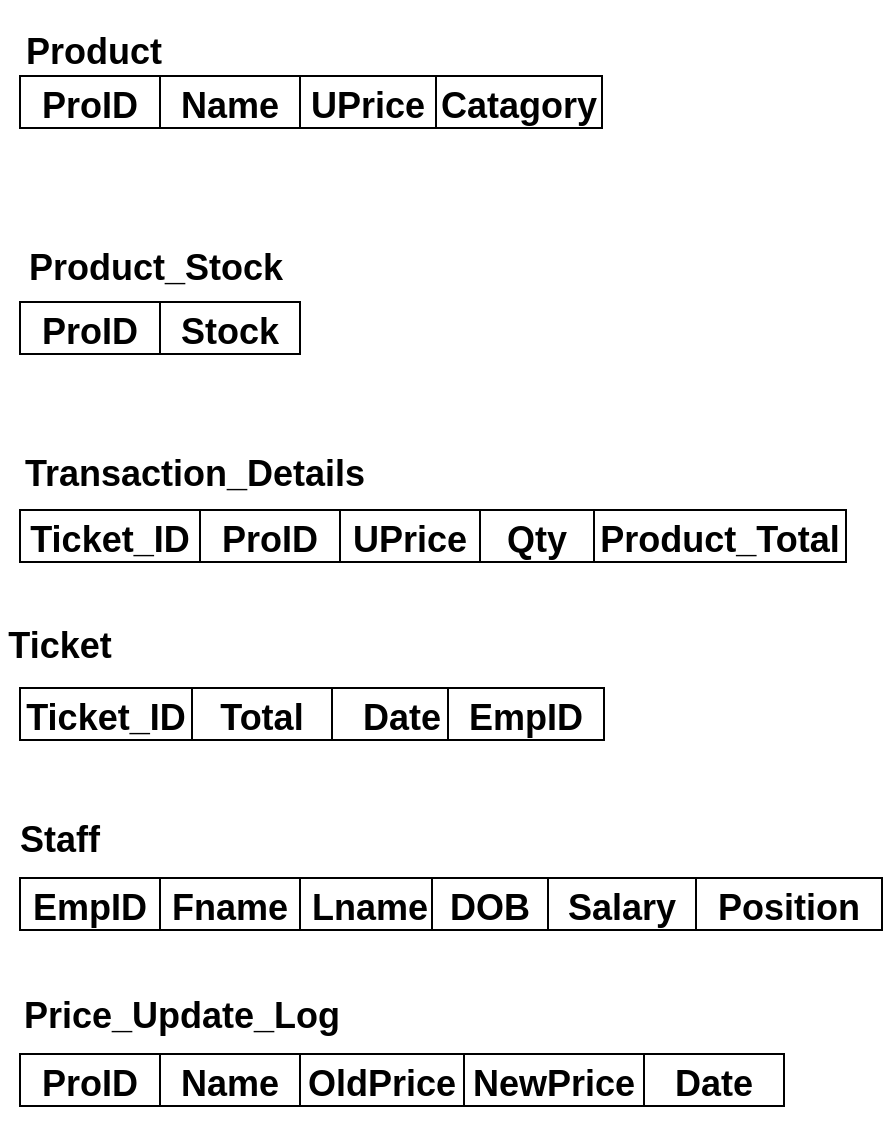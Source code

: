 <mxfile version="13.9.8" type="device" pages="2"><diagram id="G0Ef8eK-V8mf6Sp0okVy" name="Page-1"><mxGraphModel dx="1326" dy="806" grid="0" gridSize="10" guides="1" tooltips="1" connect="1" arrows="1" fold="1" page="1" pageScale="1" pageWidth="4000" pageHeight="2000" math="0" shadow="0"><root><mxCell id="0"/><mxCell id="1" parent="0"/><mxCell id="8T9RTpEU3rFBNR7CINha-1" value="&lt;h1&gt;&lt;font style=&quot;font-size: 18px&quot;&gt;ProID&lt;/font&gt;&lt;/h1&gt;" style="rounded=0;whiteSpace=wrap;html=1;" parent="1" vertex="1"><mxGeometry x="325" y="132" width="70" height="26" as="geometry"/></mxCell><mxCell id="8T9RTpEU3rFBNR7CINha-2" value="&lt;h1&gt;&lt;span style=&quot;font-size: 18px&quot;&gt;Name&lt;/span&gt;&lt;/h1&gt;" style="rounded=0;whiteSpace=wrap;html=1;" parent="1" vertex="1"><mxGeometry x="395" y="132" width="70" height="26" as="geometry"/></mxCell><mxCell id="8T9RTpEU3rFBNR7CINha-3" value="&lt;h1&gt;&lt;font style=&quot;font-size: 18px&quot;&gt;UPrice&lt;/font&gt;&lt;/h1&gt;" style="rounded=0;whiteSpace=wrap;html=1;" parent="1" vertex="1"><mxGeometry x="465" y="132" width="68" height="26" as="geometry"/></mxCell><mxCell id="8T9RTpEU3rFBNR7CINha-4" value="&lt;h1&gt;&lt;font style=&quot;font-size: 18px&quot;&gt;Catagory&lt;/font&gt;&lt;/h1&gt;" style="rounded=0;whiteSpace=wrap;html=1;" parent="1" vertex="1"><mxGeometry x="533" y="132" width="83" height="26" as="geometry"/></mxCell><mxCell id="8T9RTpEU3rFBNR7CINha-5" value="&lt;h2&gt;&lt;font style=&quot;font-size: 18px&quot;&gt;Product&lt;/font&gt;&lt;/h2&gt;" style="text;html=1;strokeColor=none;fillColor=none;align=center;verticalAlign=middle;whiteSpace=wrap;rounded=0;" parent="1" vertex="1"><mxGeometry x="342" y="110" width="40" height="20" as="geometry"/></mxCell><mxCell id="8T9RTpEU3rFBNR7CINha-6" value="&lt;h2&gt;&lt;font style=&quot;font-size: 18px&quot;&gt;Product_Stock&lt;/font&gt;&lt;/h2&gt;" style="text;html=1;strokeColor=none;fillColor=none;align=center;verticalAlign=middle;whiteSpace=wrap;rounded=0;" parent="1" vertex="1"><mxGeometry x="315" y="218" width="156" height="20" as="geometry"/></mxCell><mxCell id="8T9RTpEU3rFBNR7CINha-7" value="&lt;h1&gt;&lt;font style=&quot;font-size: 18px&quot;&gt;ProID&lt;/font&gt;&lt;/h1&gt;" style="rounded=0;whiteSpace=wrap;html=1;" parent="1" vertex="1"><mxGeometry x="325" y="245" width="70" height="26" as="geometry"/></mxCell><mxCell id="8T9RTpEU3rFBNR7CINha-8" value="&lt;h1&gt;&lt;span style=&quot;font-size: 18px&quot;&gt;Stock&lt;/span&gt;&lt;/h1&gt;" style="rounded=0;whiteSpace=wrap;html=1;" parent="1" vertex="1"><mxGeometry x="395" y="245" width="70" height="26" as="geometry"/></mxCell><mxCell id="8T9RTpEU3rFBNR7CINha-12" value="&lt;h1&gt;&lt;font style=&quot;font-size: 18px&quot;&gt;EmpID&lt;/font&gt;&lt;/h1&gt;" style="rounded=0;whiteSpace=wrap;html=1;" parent="1" vertex="1"><mxGeometry x="325" y="533" width="70" height="26" as="geometry"/></mxCell><mxCell id="8T9RTpEU3rFBNR7CINha-13" value="&lt;h1&gt;&lt;span style=&quot;font-size: 18px&quot;&gt;Fname&lt;/span&gt;&lt;/h1&gt;" style="rounded=0;whiteSpace=wrap;html=1;" parent="1" vertex="1"><mxGeometry x="395" y="533" width="70" height="26" as="geometry"/></mxCell><mxCell id="8T9RTpEU3rFBNR7CINha-14" value="&lt;h1&gt;&lt;font style=&quot;font-size: 18px&quot;&gt;Lname&lt;/font&gt;&lt;/h1&gt;" style="rounded=0;whiteSpace=wrap;html=1;" parent="1" vertex="1"><mxGeometry x="465" y="533" width="70" height="26" as="geometry"/></mxCell><mxCell id="8T9RTpEU3rFBNR7CINha-15" value="&lt;h1&gt;&lt;font style=&quot;font-size: 18px&quot;&gt;DOB&lt;/font&gt;&lt;/h1&gt;" style="rounded=0;whiteSpace=wrap;html=1;" parent="1" vertex="1"><mxGeometry x="531" y="533" width="58" height="26" as="geometry"/></mxCell><mxCell id="8T9RTpEU3rFBNR7CINha-16" value="&lt;h2&gt;Staff&lt;/h2&gt;" style="text;html=1;strokeColor=none;fillColor=none;align=center;verticalAlign=middle;whiteSpace=wrap;rounded=0;" parent="1" vertex="1"><mxGeometry x="325" y="504" width="40" height="20" as="geometry"/></mxCell><mxCell id="8T9RTpEU3rFBNR7CINha-18" value="&lt;h1&gt;&lt;font style=&quot;font-size: 18px&quot;&gt;Salary&lt;/font&gt;&lt;/h1&gt;" style="rounded=0;whiteSpace=wrap;html=1;" parent="1" vertex="1"><mxGeometry x="589" y="533" width="74" height="26" as="geometry"/></mxCell><mxCell id="8T9RTpEU3rFBNR7CINha-19" value="&lt;h1&gt;&lt;font style=&quot;font-size: 18px&quot;&gt;Position&lt;/font&gt;&lt;/h1&gt;" style="rounded=0;whiteSpace=wrap;html=1;" parent="1" vertex="1"><mxGeometry x="663" y="533" width="93" height="26" as="geometry"/></mxCell><mxCell id="8T9RTpEU3rFBNR7CINha-20" value="&lt;h1&gt;&lt;font style=&quot;font-size: 18px&quot;&gt;Ticket_ID&lt;/font&gt;&lt;/h1&gt;" style="rounded=0;whiteSpace=wrap;html=1;" parent="1" vertex="1"><mxGeometry x="325" y="349" width="90" height="26" as="geometry"/></mxCell><mxCell id="8T9RTpEU3rFBNR7CINha-21" value="&lt;h1&gt;&lt;span style=&quot;font-size: 18px&quot;&gt;ProID&lt;/span&gt;&lt;/h1&gt;" style="rounded=0;whiteSpace=wrap;html=1;" parent="1" vertex="1"><mxGeometry x="415" y="349" width="70" height="26" as="geometry"/></mxCell><mxCell id="8T9RTpEU3rFBNR7CINha-22" value="&lt;h1&gt;&lt;font style=&quot;font-size: 18px&quot;&gt;UPrice&lt;/font&gt;&lt;/h1&gt;" style="rounded=0;whiteSpace=wrap;html=1;" parent="1" vertex="1"><mxGeometry x="485" y="349" width="70" height="26" as="geometry"/></mxCell><mxCell id="8T9RTpEU3rFBNR7CINha-24" value="&lt;h2&gt;&lt;font style=&quot;font-size: 18px&quot;&gt;Transaction_Details&lt;/font&gt;&lt;/h2&gt;" style="text;html=1;strokeColor=none;fillColor=none;align=center;verticalAlign=middle;whiteSpace=wrap;rounded=0;" parent="1" vertex="1"><mxGeometry x="325" y="321" width="175" height="20" as="geometry"/></mxCell><mxCell id="8T9RTpEU3rFBNR7CINha-35" value="&lt;h1&gt;&lt;font style=&quot;font-size: 18px&quot;&gt;Ticket_ID&lt;/font&gt;&lt;/h1&gt;" style="rounded=0;whiteSpace=wrap;html=1;" parent="1" vertex="1"><mxGeometry x="325" y="438" width="86" height="26" as="geometry"/></mxCell><mxCell id="8T9RTpEU3rFBNR7CINha-36" value="&lt;h1&gt;&lt;span style=&quot;font-size: 18px&quot;&gt;Total&lt;/span&gt;&lt;/h1&gt;" style="rounded=0;whiteSpace=wrap;html=1;" parent="1" vertex="1"><mxGeometry x="411" y="438" width="70" height="26" as="geometry"/></mxCell><mxCell id="8T9RTpEU3rFBNR7CINha-37" value="&lt;h1&gt;&lt;span style=&quot;font-size: 18px&quot;&gt;Date&lt;/span&gt;&lt;/h1&gt;" style="rounded=0;whiteSpace=wrap;html=1;" parent="1" vertex="1"><mxGeometry x="481" y="438" width="70" height="26" as="geometry"/></mxCell><mxCell id="8T9RTpEU3rFBNR7CINha-38" value="&lt;h1&gt;&lt;font style=&quot;font-size: 18px&quot;&gt;EmpID&lt;/font&gt;&lt;/h1&gt;" style="rounded=0;whiteSpace=wrap;html=1;" parent="1" vertex="1"><mxGeometry x="539" y="438" width="78" height="26" as="geometry"/></mxCell><mxCell id="8T9RTpEU3rFBNR7CINha-39" value="&lt;h2&gt;&lt;font style=&quot;font-size: 18px&quot;&gt;Ticket&lt;/font&gt;&lt;/h2&gt;" style="text;html=1;strokeColor=none;fillColor=none;align=center;verticalAlign=middle;whiteSpace=wrap;rounded=0;" parent="1" vertex="1"><mxGeometry x="325" y="407" width="40" height="20" as="geometry"/></mxCell><mxCell id="8T9RTpEU3rFBNR7CINha-42" value="&lt;h1&gt;&lt;span style=&quot;font-size: 18px&quot;&gt;Qty&lt;/span&gt;&lt;/h1&gt;" style="rounded=0;whiteSpace=wrap;html=1;" parent="1" vertex="1"><mxGeometry x="555" y="349" width="57" height="26" as="geometry"/></mxCell><mxCell id="8T9RTpEU3rFBNR7CINha-43" value="&lt;h1&gt;&lt;span style=&quot;font-size: 18px&quot;&gt;Product_Total&lt;/span&gt;&lt;/h1&gt;" style="rounded=0;whiteSpace=wrap;html=1;" parent="1" vertex="1"><mxGeometry x="612" y="349" width="126" height="26" as="geometry"/></mxCell><mxCell id="8T9RTpEU3rFBNR7CINha-46" value="&lt;h1&gt;&lt;font style=&quot;font-size: 18px&quot;&gt;ProID&lt;/font&gt;&lt;/h1&gt;" style="rounded=0;whiteSpace=wrap;html=1;" parent="1" vertex="1"><mxGeometry x="325" y="621" width="70" height="26" as="geometry"/></mxCell><mxCell id="8T9RTpEU3rFBNR7CINha-47" value="&lt;h1&gt;&lt;span style=&quot;font-size: 18px&quot;&gt;Name&lt;/span&gt;&lt;/h1&gt;" style="rounded=0;whiteSpace=wrap;html=1;" parent="1" vertex="1"><mxGeometry x="395" y="621" width="70" height="26" as="geometry"/></mxCell><mxCell id="8T9RTpEU3rFBNR7CINha-48" value="&lt;h1&gt;&lt;font style=&quot;font-size: 18px&quot;&gt;OldPrice&lt;/font&gt;&lt;/h1&gt;" style="rounded=0;whiteSpace=wrap;html=1;" parent="1" vertex="1"><mxGeometry x="465" y="621" width="82" height="26" as="geometry"/></mxCell><mxCell id="8T9RTpEU3rFBNR7CINha-49" value="&lt;h1&gt;&lt;font style=&quot;font-size: 18px&quot;&gt;NewPrice&lt;/font&gt;&lt;/h1&gt;" style="rounded=0;whiteSpace=wrap;html=1;" parent="1" vertex="1"><mxGeometry x="547" y="621" width="90" height="26" as="geometry"/></mxCell><mxCell id="8T9RTpEU3rFBNR7CINha-50" value="&lt;h2&gt;Price_Update_Log&lt;/h2&gt;" style="text;html=1;strokeColor=none;fillColor=none;align=center;verticalAlign=middle;whiteSpace=wrap;rounded=0;" parent="1" vertex="1"><mxGeometry x="325" y="592" width="162" height="20" as="geometry"/></mxCell><mxCell id="8T9RTpEU3rFBNR7CINha-60" value="&lt;h1&gt;&lt;span style=&quot;font-size: 18px&quot;&gt;Date&lt;/span&gt;&lt;/h1&gt;" style="rounded=0;whiteSpace=wrap;html=1;" parent="1" vertex="1"><mxGeometry x="637" y="621" width="70" height="26" as="geometry"/></mxCell></root></mxGraphModel></diagram><diagram id="zgfDsw--FUWeAUvHYa-8" name="Page-2"><mxGraphModel dx="1326" dy="806" grid="0" gridSize="10" guides="1" tooltips="1" connect="1" arrows="1" fold="1" page="1" pageScale="1" pageWidth="4000" pageHeight="2000" math="0" shadow="0"><root><mxCell id="HCa1qjegLEeLj50kr__F-0"/><mxCell id="HCa1qjegLEeLj50kr__F-1" parent="HCa1qjegLEeLj50kr__F-0"/><mxCell id="HCa1qjegLEeLj50kr__F-2" value="&lt;h1&gt;&lt;font style=&quot;font-size: 18px&quot;&gt;&lt;u&gt;ProID&lt;/u&gt;&lt;/font&gt;&lt;/h1&gt;" style="rounded=0;whiteSpace=wrap;html=1;" parent="HCa1qjegLEeLj50kr__F-1" vertex="1"><mxGeometry x="325" y="132" width="70" height="26" as="geometry"/></mxCell><mxCell id="HCa1qjegLEeLj50kr__F-3" value="&lt;h1&gt;&lt;span style=&quot;font-size: 18px&quot;&gt;Name&lt;/span&gt;&lt;/h1&gt;" style="rounded=0;whiteSpace=wrap;html=1;" parent="HCa1qjegLEeLj50kr__F-1" vertex="1"><mxGeometry x="395" y="132" width="70" height="26" as="geometry"/></mxCell><mxCell id="HCa1qjegLEeLj50kr__F-4" value="&lt;h1&gt;&lt;font style=&quot;font-size: 18px&quot;&gt;UPrice&lt;/font&gt;&lt;/h1&gt;" style="rounded=0;whiteSpace=wrap;html=1;" parent="HCa1qjegLEeLj50kr__F-1" vertex="1"><mxGeometry x="465" y="132" width="68" height="26" as="geometry"/></mxCell><mxCell id="HCa1qjegLEeLj50kr__F-5" value="&lt;h1&gt;&lt;font style=&quot;font-size: 18px&quot;&gt;Catagory&lt;/font&gt;&lt;/h1&gt;" style="rounded=0;whiteSpace=wrap;html=1;" parent="HCa1qjegLEeLj50kr__F-1" vertex="1"><mxGeometry x="533" y="132" width="83" height="26" as="geometry"/></mxCell><mxCell id="HCa1qjegLEeLj50kr__F-6" value="&lt;h2&gt;&lt;font style=&quot;font-size: 18px&quot;&gt;Product&lt;/font&gt;&lt;/h2&gt;" style="text;html=1;strokeColor=none;fillColor=none;align=center;verticalAlign=middle;whiteSpace=wrap;rounded=0;" parent="HCa1qjegLEeLj50kr__F-1" vertex="1"><mxGeometry x="342" y="110" width="40" height="20" as="geometry"/></mxCell><mxCell id="HCa1qjegLEeLj50kr__F-7" value="&lt;h2&gt;&lt;font style=&quot;font-size: 18px&quot;&gt;Product_Stock&lt;/font&gt;&lt;/h2&gt;" style="text;html=1;strokeColor=none;fillColor=none;align=center;verticalAlign=middle;whiteSpace=wrap;rounded=0;" parent="HCa1qjegLEeLj50kr__F-1" vertex="1"><mxGeometry x="315" y="218" width="156" height="20" as="geometry"/></mxCell><mxCell id="HCa1qjegLEeLj50kr__F-34" style="edgeStyle=orthogonalEdgeStyle;rounded=0;orthogonalLoop=1;jettySize=auto;html=1;entryX=0.5;entryY=1;entryDx=0;entryDy=0;" parent="HCa1qjegLEeLj50kr__F-1" source="HCa1qjegLEeLj50kr__F-8" target="HCa1qjegLEeLj50kr__F-2" edge="1"><mxGeometry relative="1" as="geometry"><Array as="points"><mxPoint x="308" y="258"/><mxPoint x="308" y="172"/><mxPoint x="360" y="172"/></Array></mxGeometry></mxCell><mxCell id="HCa1qjegLEeLj50kr__F-8" value="&lt;h1&gt;&lt;font style=&quot;font-size: 18px&quot;&gt;&lt;u&gt;ProID&lt;/u&gt;&lt;/font&gt;&lt;/h1&gt;" style="rounded=0;whiteSpace=wrap;html=1;" parent="HCa1qjegLEeLj50kr__F-1" vertex="1"><mxGeometry x="325" y="245" width="70" height="26" as="geometry"/></mxCell><mxCell id="HCa1qjegLEeLj50kr__F-9" value="&lt;h1&gt;&lt;span style=&quot;font-size: 18px&quot;&gt;Stock&lt;/span&gt;&lt;/h1&gt;" style="rounded=0;whiteSpace=wrap;html=1;" parent="HCa1qjegLEeLj50kr__F-1" vertex="1"><mxGeometry x="395" y="245" width="70" height="26" as="geometry"/></mxCell><mxCell id="HCa1qjegLEeLj50kr__F-46" style="edgeStyle=orthogonalEdgeStyle;rounded=0;orthogonalLoop=1;jettySize=auto;html=1;" parent="HCa1qjegLEeLj50kr__F-1" source="HCa1qjegLEeLj50kr__F-10" target="HCa1qjegLEeLj50kr__F-24" edge="1"><mxGeometry relative="1" as="geometry"><Array as="points"><mxPoint x="360" y="497"/><mxPoint x="601" y="497"/></Array></mxGeometry></mxCell><mxCell id="HCa1qjegLEeLj50kr__F-10" value="&lt;h1&gt;&lt;font style=&quot;font-size: 18px&quot;&gt;&lt;u&gt;EmpID&lt;/u&gt;&lt;/font&gt;&lt;/h1&gt;" style="rounded=0;whiteSpace=wrap;html=1;" parent="HCa1qjegLEeLj50kr__F-1" vertex="1"><mxGeometry x="325" y="533" width="70" height="26" as="geometry"/></mxCell><mxCell id="HCa1qjegLEeLj50kr__F-11" value="&lt;h1&gt;&lt;span style=&quot;font-size: 18px&quot;&gt;Fname&lt;/span&gt;&lt;/h1&gt;" style="rounded=0;whiteSpace=wrap;html=1;" parent="HCa1qjegLEeLj50kr__F-1" vertex="1"><mxGeometry x="395" y="533" width="70" height="26" as="geometry"/></mxCell><mxCell id="HCa1qjegLEeLj50kr__F-12" value="&lt;h1&gt;&lt;font style=&quot;font-size: 18px&quot;&gt;Lname&lt;/font&gt;&lt;/h1&gt;" style="rounded=0;whiteSpace=wrap;html=1;" parent="HCa1qjegLEeLj50kr__F-1" vertex="1"><mxGeometry x="465" y="533" width="70" height="26" as="geometry"/></mxCell><mxCell id="HCa1qjegLEeLj50kr__F-13" value="&lt;h1&gt;&lt;font style=&quot;font-size: 18px&quot;&gt;DOB&lt;/font&gt;&lt;/h1&gt;" style="rounded=0;whiteSpace=wrap;html=1;" parent="HCa1qjegLEeLj50kr__F-1" vertex="1"><mxGeometry x="531" y="533" width="58" height="26" as="geometry"/></mxCell><mxCell id="HCa1qjegLEeLj50kr__F-14" value="&lt;h2&gt;Staff&lt;/h2&gt;" style="text;html=1;strokeColor=none;fillColor=none;align=center;verticalAlign=middle;whiteSpace=wrap;rounded=0;" parent="HCa1qjegLEeLj50kr__F-1" vertex="1"><mxGeometry x="321" y="505" width="40" height="20" as="geometry"/></mxCell><mxCell id="HCa1qjegLEeLj50kr__F-15" value="&lt;h1&gt;&lt;font style=&quot;font-size: 18px&quot;&gt;Salary&lt;/font&gt;&lt;/h1&gt;" style="rounded=0;whiteSpace=wrap;html=1;" parent="HCa1qjegLEeLj50kr__F-1" vertex="1"><mxGeometry x="589" y="533" width="74" height="26" as="geometry"/></mxCell><mxCell id="HCa1qjegLEeLj50kr__F-16" value="&lt;h1&gt;&lt;font style=&quot;font-size: 18px&quot;&gt;Position&lt;/font&gt;&lt;/h1&gt;" style="rounded=0;whiteSpace=wrap;html=1;" parent="HCa1qjegLEeLj50kr__F-1" vertex="1"><mxGeometry x="663" y="533" width="93" height="26" as="geometry"/></mxCell><mxCell id="HCa1qjegLEeLj50kr__F-17" value="&lt;h1&gt;&lt;font style=&quot;font-size: 18px&quot;&gt;&lt;u&gt;TicketID&lt;/u&gt;&lt;/font&gt;&lt;/h1&gt;" style="rounded=0;whiteSpace=wrap;html=1;" parent="HCa1qjegLEeLj50kr__F-1" vertex="1"><mxGeometry x="325" y="349" width="90" height="26" as="geometry"/></mxCell><mxCell id="HCa1qjegLEeLj50kr__F-48" style="edgeStyle=orthogonalEdgeStyle;rounded=0;orthogonalLoop=1;jettySize=auto;html=1;" parent="HCa1qjegLEeLj50kr__F-1" source="HCa1qjegLEeLj50kr__F-18" target="HCa1qjegLEeLj50kr__F-2" edge="1"><mxGeometry relative="1" as="geometry"><Array as="points"><mxPoint x="450" y="390"/><mxPoint x="767" y="390"/><mxPoint x="767" y="188"/><mxPoint x="360" y="188"/></Array></mxGeometry></mxCell><mxCell id="HCa1qjegLEeLj50kr__F-18" value="&lt;h1&gt;&lt;span style=&quot;font-size: 18px&quot;&gt;&lt;u&gt;ProID&lt;/u&gt;&lt;/span&gt;&lt;/h1&gt;" style="rounded=0;whiteSpace=wrap;html=1;" parent="HCa1qjegLEeLj50kr__F-1" vertex="1"><mxGeometry x="415" y="349" width="70" height="26" as="geometry"/></mxCell><mxCell id="HCa1qjegLEeLj50kr__F-19" value="&lt;h1&gt;&lt;font style=&quot;font-size: 18px&quot;&gt;UPrice&lt;/font&gt;&lt;/h1&gt;" style="rounded=0;whiteSpace=wrap;html=1;" parent="HCa1qjegLEeLj50kr__F-1" vertex="1"><mxGeometry x="485" y="349" width="70" height="26" as="geometry"/></mxCell><mxCell id="HCa1qjegLEeLj50kr__F-20" value="&lt;h2&gt;&lt;font style=&quot;font-size: 18px&quot;&gt;Transaction_Details&lt;/font&gt;&lt;/h2&gt;" style="text;html=1;strokeColor=none;fillColor=none;align=center;verticalAlign=middle;whiteSpace=wrap;rounded=0;" parent="HCa1qjegLEeLj50kr__F-1" vertex="1"><mxGeometry x="325" y="321" width="175" height="20" as="geometry"/></mxCell><mxCell id="HCa1qjegLEeLj50kr__F-37" style="edgeStyle=orthogonalEdgeStyle;rounded=0;orthogonalLoop=1;jettySize=auto;html=1;" parent="HCa1qjegLEeLj50kr__F-1" source="HCa1qjegLEeLj50kr__F-21" target="HCa1qjegLEeLj50kr__F-17" edge="1"><mxGeometry relative="1" as="geometry"><Array as="points"><mxPoint x="286" y="451"/><mxPoint x="286" y="392"/><mxPoint x="370" y="392"/></Array></mxGeometry></mxCell><mxCell id="HCa1qjegLEeLj50kr__F-21" value="&lt;h1&gt;&lt;font style=&quot;font-size: 18px&quot;&gt;&lt;u&gt;TicketID&lt;/u&gt;&lt;/font&gt;&lt;/h1&gt;" style="rounded=0;whiteSpace=wrap;html=1;" parent="HCa1qjegLEeLj50kr__F-1" vertex="1"><mxGeometry x="325" y="439" width="86" height="26" as="geometry"/></mxCell><mxCell id="HCa1qjegLEeLj50kr__F-22" value="&lt;h1&gt;&lt;span style=&quot;font-size: 18px&quot;&gt;Total&lt;/span&gt;&lt;/h1&gt;" style="rounded=0;whiteSpace=wrap;html=1;" parent="HCa1qjegLEeLj50kr__F-1" vertex="1"><mxGeometry x="411" y="438" width="70" height="26" as="geometry"/></mxCell><mxCell id="HCa1qjegLEeLj50kr__F-23" value="&lt;h1&gt;&lt;span style=&quot;font-size: 18px&quot;&gt;_Date&lt;/span&gt;&lt;/h1&gt;" style="rounded=0;whiteSpace=wrap;html=1;" parent="HCa1qjegLEeLj50kr__F-1" vertex="1"><mxGeometry x="481" y="438" width="81" height="26" as="geometry"/></mxCell><mxCell id="HCa1qjegLEeLj50kr__F-24" value="&lt;h1&gt;&lt;font style=&quot;font-size: 18px&quot;&gt;EmpID&lt;/font&gt;&lt;/h1&gt;" style="rounded=0;whiteSpace=wrap;html=1;" parent="HCa1qjegLEeLj50kr__F-1" vertex="1"><mxGeometry x="562" y="438" width="78" height="26" as="geometry"/></mxCell><mxCell id="HCa1qjegLEeLj50kr__F-25" value="&lt;h2&gt;&lt;font style=&quot;font-size: 18px&quot;&gt;Ticket&lt;/font&gt;&lt;/h2&gt;" style="text;html=1;strokeColor=none;fillColor=none;align=center;verticalAlign=middle;whiteSpace=wrap;rounded=0;" parent="HCa1qjegLEeLj50kr__F-1" vertex="1"><mxGeometry x="328" y="413" width="40" height="20" as="geometry"/></mxCell><mxCell id="HCa1qjegLEeLj50kr__F-26" value="&lt;h1&gt;&lt;span style=&quot;font-size: 18px&quot;&gt;Qty&lt;/span&gt;&lt;/h1&gt;" style="rounded=0;whiteSpace=wrap;html=1;" parent="HCa1qjegLEeLj50kr__F-1" vertex="1"><mxGeometry x="555" y="349" width="57" height="26" as="geometry"/></mxCell><mxCell id="HCa1qjegLEeLj50kr__F-27" value="&lt;h1&gt;&lt;span style=&quot;font-size: 18px&quot;&gt;Product_Total&lt;/span&gt;&lt;/h1&gt;" style="rounded=0;whiteSpace=wrap;html=1;" parent="HCa1qjegLEeLj50kr__F-1" vertex="1"><mxGeometry x="612" y="349" width="126" height="26" as="geometry"/></mxCell><mxCell id="HCa1qjegLEeLj50kr__F-43" style="edgeStyle=orthogonalEdgeStyle;rounded=0;orthogonalLoop=1;jettySize=auto;html=1;entryX=0;entryY=0.5;entryDx=0;entryDy=0;" parent="HCa1qjegLEeLj50kr__F-1" source="HCa1qjegLEeLj50kr__F-28" target="HCa1qjegLEeLj50kr__F-2" edge="1"><mxGeometry relative="1" as="geometry"><Array as="points"><mxPoint x="217" y="634"/><mxPoint x="217" y="145"/></Array></mxGeometry></mxCell><mxCell id="HCa1qjegLEeLj50kr__F-28" value="&lt;h1&gt;&lt;font style=&quot;font-size: 18px&quot;&gt;&lt;u&gt;ProID&lt;/u&gt;&lt;/font&gt;&lt;/h1&gt;" style="rounded=0;whiteSpace=wrap;html=1;" parent="HCa1qjegLEeLj50kr__F-1" vertex="1"><mxGeometry x="325" y="621" width="70" height="26" as="geometry"/></mxCell><mxCell id="HCa1qjegLEeLj50kr__F-30" value="&lt;h1&gt;&lt;font style=&quot;font-size: 18px&quot;&gt;OldPrice&lt;/font&gt;&lt;/h1&gt;" style="rounded=0;whiteSpace=wrap;html=1;" parent="HCa1qjegLEeLj50kr__F-1" vertex="1"><mxGeometry x="395" y="621" width="82" height="26" as="geometry"/></mxCell><mxCell id="HCa1qjegLEeLj50kr__F-31" value="&lt;h1&gt;&lt;font style=&quot;font-size: 18px&quot;&gt;NewPrice&lt;/font&gt;&lt;/h1&gt;" style="rounded=0;whiteSpace=wrap;html=1;" parent="HCa1qjegLEeLj50kr__F-1" vertex="1"><mxGeometry x="477" y="621" width="90" height="26" as="geometry"/></mxCell><mxCell id="HCa1qjegLEeLj50kr__F-32" value="&lt;h2&gt;Price_Update_Log&lt;/h2&gt;" style="text;html=1;strokeColor=none;fillColor=none;align=center;verticalAlign=middle;whiteSpace=wrap;rounded=0;" parent="HCa1qjegLEeLj50kr__F-1" vertex="1"><mxGeometry x="325" y="592" width="162" height="20" as="geometry"/></mxCell><mxCell id="HCa1qjegLEeLj50kr__F-33" value="&lt;h1&gt;&lt;span style=&quot;font-size: 18px&quot;&gt;Date&lt;/span&gt;&lt;/h1&gt;" style="rounded=0;whiteSpace=wrap;html=1;" parent="HCa1qjegLEeLj50kr__F-1" vertex="1"><mxGeometry x="563" y="621" width="74" height="26" as="geometry"/></mxCell><mxCell id="HCa1qjegLEeLj50kr__F-35" value="ON Delete: Cascade" style="text;html=1;strokeColor=none;fillColor=none;align=center;verticalAlign=middle;whiteSpace=wrap;rounded=0;" parent="HCa1qjegLEeLj50kr__F-1" vertex="1"><mxGeometry x="275" y="195" width="62" height="15" as="geometry"/></mxCell><mxCell id="HCa1qjegLEeLj50kr__F-41" value="ON Delete: Cascade" style="text;html=1;strokeColor=none;fillColor=none;align=center;verticalAlign=middle;whiteSpace=wrap;rounded=0;" parent="HCa1qjegLEeLj50kr__F-1" vertex="1"><mxGeometry x="183" y="341" width="62" height="15" as="geometry"/></mxCell><mxCell id="HCa1qjegLEeLj50kr__F-44" value="&lt;h1&gt;&lt;font style=&quot;font-size: 18px&quot;&gt;StartDate&lt;/font&gt;&lt;/h1&gt;" style="rounded=0;whiteSpace=wrap;html=1;" parent="HCa1qjegLEeLj50kr__F-1" vertex="1"><mxGeometry x="910" y="533" width="80" height="26" as="geometry"/></mxCell><mxCell id="HCa1qjegLEeLj50kr__F-45" value="&lt;h1&gt;&lt;font style=&quot;font-size: 18px&quot;&gt;Status&lt;/font&gt;&lt;/h1&gt;" style="rounded=0;whiteSpace=wrap;html=1;" parent="HCa1qjegLEeLj50kr__F-1" vertex="1"><mxGeometry x="990" y="533" width="76" height="26" as="geometry"/></mxCell><mxCell id="HCa1qjegLEeLj50kr__F-47" value="&lt;h1&gt;&lt;font style=&quot;font-size: 18px&quot;&gt;ProStatus&lt;/font&gt;&lt;/h1&gt;" style="rounded=0;whiteSpace=wrap;html=1;" parent="HCa1qjegLEeLj50kr__F-1" vertex="1"><mxGeometry x="617" y="132" width="93" height="26" as="geometry"/></mxCell><mxCell id="HCa1qjegLEeLj50kr__F-51" value="&lt;h1&gt;&lt;font style=&quot;font-size: 18px&quot;&gt;sex&lt;/font&gt;&lt;/h1&gt;" style="rounded=0;whiteSpace=wrap;html=1;" parent="HCa1qjegLEeLj50kr__F-1" vertex="1"><mxGeometry x="756" y="533" width="56" height="26" as="geometry"/></mxCell><mxCell id="HCa1qjegLEeLj50kr__F-52" value="&lt;h1&gt;&lt;span style=&quot;font-size: 18px&quot;&gt;PhoneNo&lt;/span&gt;&lt;/h1&gt;" style="rounded=0;whiteSpace=wrap;html=1;" parent="HCa1qjegLEeLj50kr__F-1" vertex="1"><mxGeometry x="812" y="533" width="98" height="26" as="geometry"/></mxCell><mxCell id="x9wl_InV7ghF1KiOwjxg-0" value="&lt;h1&gt;&lt;font style=&quot;font-size: 18px&quot;&gt;&lt;u&gt;ProID&lt;/u&gt;&lt;/font&gt;&lt;/h1&gt;" style="rounded=0;whiteSpace=wrap;html=1;" parent="HCa1qjegLEeLj50kr__F-1" vertex="1"><mxGeometry x="325" y="704" width="70" height="26" as="geometry"/></mxCell><mxCell id="x9wl_InV7ghF1KiOwjxg-1" value="&lt;h1&gt;&lt;font style=&quot;font-size: 18px&quot;&gt;Name&lt;/font&gt;&lt;/h1&gt;" style="rounded=0;whiteSpace=wrap;html=1;" parent="HCa1qjegLEeLj50kr__F-1" vertex="1"><mxGeometry x="395" y="704" width="82" height="26" as="geometry"/></mxCell><mxCell id="x9wl_InV7ghF1KiOwjxg-2" value="&lt;h1&gt;&lt;font style=&quot;font-size: 18px&quot;&gt;newStock&lt;/font&gt;&lt;/h1&gt;" style="rounded=0;whiteSpace=wrap;html=1;" parent="HCa1qjegLEeLj50kr__F-1" vertex="1"><mxGeometry x="477" y="704" width="90" height="26" as="geometry"/></mxCell><mxCell id="x9wl_InV7ghF1KiOwjxg-3" value="&lt;h2&gt;Stock_Update_Log&lt;/h2&gt;" style="text;html=1;strokeColor=none;fillColor=none;align=center;verticalAlign=middle;whiteSpace=wrap;rounded=0;" parent="HCa1qjegLEeLj50kr__F-1" vertex="1"><mxGeometry x="325" y="675" width="162" height="20" as="geometry"/></mxCell><mxCell id="x9wl_InV7ghF1KiOwjxg-4" value="&lt;h1&gt;&lt;span style=&quot;font-size: 18px&quot;&gt;Date&lt;/span&gt;&lt;/h1&gt;" style="rounded=0;whiteSpace=wrap;html=1;" parent="HCa1qjegLEeLj50kr__F-1" vertex="1"><mxGeometry x="567" y="704" width="70" height="26" as="geometry"/></mxCell><mxCell id="Rg8Koe8E7lhVL_Y0Dbld-0" value="&lt;h1&gt;&lt;font style=&quot;font-size: 18px&quot;&gt;&lt;u&gt;EventID&lt;/u&gt;&lt;/font&gt;&lt;/h1&gt;" style="rounded=0;whiteSpace=wrap;html=1;" vertex="1" parent="HCa1qjegLEeLj50kr__F-1"><mxGeometry x="325" y="786" width="70" height="26" as="geometry"/></mxCell><mxCell id="Rg8Koe8E7lhVL_Y0Dbld-1" value="&lt;h1&gt;&lt;font style=&quot;font-size: 18px&quot;&gt;Description&lt;/font&gt;&lt;/h1&gt;" style="rounded=0;whiteSpace=wrap;html=1;" vertex="1" parent="HCa1qjegLEeLj50kr__F-1"><mxGeometry x="395" y="786" width="101" height="26" as="geometry"/></mxCell><mxCell id="Rg8Koe8E7lhVL_Y0Dbld-2" value="&lt;h1&gt;&lt;font style=&quot;font-size: 18px&quot;&gt;date&lt;/font&gt;&lt;/h1&gt;" style="rounded=0;whiteSpace=wrap;html=1;" vertex="1" parent="HCa1qjegLEeLj50kr__F-1"><mxGeometry x="495" y="786" width="72" height="26" as="geometry"/></mxCell><mxCell id="Rg8Koe8E7lhVL_Y0Dbld-3" value="&lt;h2&gt;Emp_Event_Log&lt;/h2&gt;" style="text;html=1;strokeColor=none;fillColor=none;align=center;verticalAlign=middle;whiteSpace=wrap;rounded=0;" vertex="1" parent="HCa1qjegLEeLj50kr__F-1"><mxGeometry x="325" y="757" width="162" height="20" as="geometry"/></mxCell><mxCell id="Rg8Koe8E7lhVL_Y0Dbld-4" style="edgeStyle=orthogonalEdgeStyle;rounded=0;orthogonalLoop=1;jettySize=auto;html=1;exitX=0.5;exitY=1;exitDx=0;exitDy=0;" edge="1" parent="HCa1qjegLEeLj50kr__F-1" source="Rg8Koe8E7lhVL_Y0Dbld-2" target="Rg8Koe8E7lhVL_Y0Dbld-2"><mxGeometry relative="1" as="geometry"/></mxCell></root></mxGraphModel></diagram></mxfile>